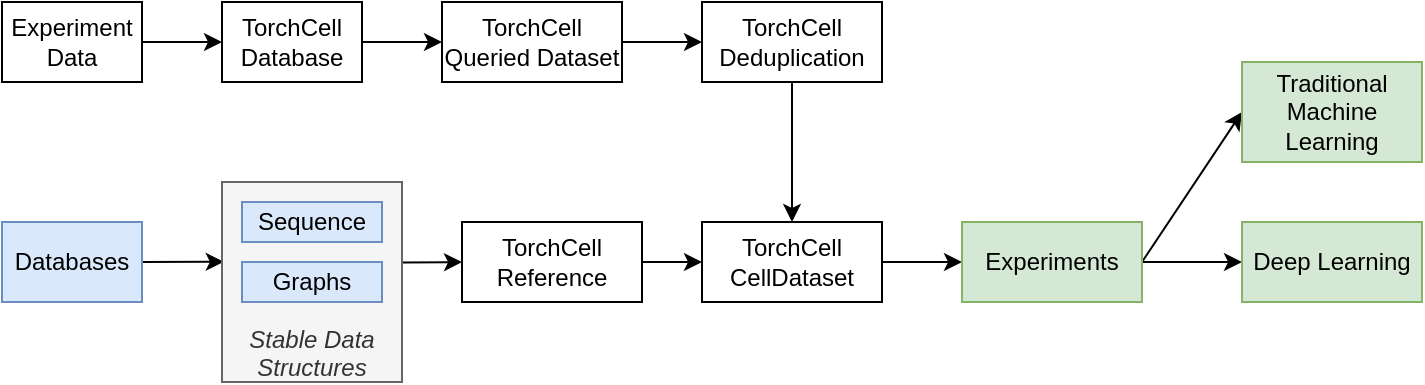 <mxfile>
    <diagram id="ZDfmBkPsv_1CzdqS26mG" name="Page-1">
        <mxGraphModel dx="951" dy="705" grid="0" gridSize="10" guides="1" tooltips="1" connect="1" arrows="1" fold="1" page="1" pageScale="1" pageWidth="850" pageHeight="1100" math="0" shadow="0">
            <root>
                <mxCell id="0"/>
                <mxCell id="1" parent="0"/>
                <mxCell id="8" style="edgeStyle=none;html=1;exitX=1;exitY=0.5;exitDx=0;exitDy=0;entryX=0;entryY=0.5;entryDx=0;entryDy=0;" edge="1" parent="1" source="2" target="3">
                    <mxGeometry relative="1" as="geometry"/>
                </mxCell>
                <mxCell id="2" value="Experiment&lt;br&gt;Data" style="rounded=0;whiteSpace=wrap;html=1;" vertex="1" parent="1">
                    <mxGeometry x="40" y="40" width="70" height="40" as="geometry"/>
                </mxCell>
                <mxCell id="9" style="edgeStyle=none;html=1;exitX=1;exitY=0.5;exitDx=0;exitDy=0;entryX=0;entryY=0.5;entryDx=0;entryDy=0;" edge="1" parent="1" source="3" target="4">
                    <mxGeometry relative="1" as="geometry"/>
                </mxCell>
                <mxCell id="3" value="TorchCell&lt;br&gt;Database" style="rounded=0;whiteSpace=wrap;html=1;" vertex="1" parent="1">
                    <mxGeometry x="150" y="40" width="70" height="40" as="geometry"/>
                </mxCell>
                <mxCell id="10" style="edgeStyle=none;html=1;exitX=1;exitY=0.5;exitDx=0;exitDy=0;entryX=0;entryY=0.5;entryDx=0;entryDy=0;" edge="1" parent="1" source="4" target="5">
                    <mxGeometry relative="1" as="geometry"/>
                </mxCell>
                <mxCell id="4" value="TorchCell Queried Dataset" style="rounded=0;whiteSpace=wrap;html=1;" vertex="1" parent="1">
                    <mxGeometry x="260" y="40" width="90" height="40" as="geometry"/>
                </mxCell>
                <mxCell id="19" style="edgeStyle=none;html=1;exitX=0.5;exitY=1;exitDx=0;exitDy=0;entryX=0.5;entryY=0;entryDx=0;entryDy=0;" edge="1" parent="1" source="5" target="17">
                    <mxGeometry relative="1" as="geometry"/>
                </mxCell>
                <mxCell id="5" value="TorchCell Deduplication" style="rounded=0;whiteSpace=wrap;html=1;" vertex="1" parent="1">
                    <mxGeometry x="390" y="40" width="90" height="40" as="geometry"/>
                </mxCell>
                <mxCell id="13" style="edgeStyle=none;html=1;exitX=1;exitY=0.5;exitDx=0;exitDy=0;entryX=0.01;entryY=0.399;entryDx=0;entryDy=0;entryPerimeter=0;" edge="1" parent="1" source="7" target="12">
                    <mxGeometry relative="1" as="geometry"/>
                </mxCell>
                <mxCell id="7" value="Databases" style="rounded=0;whiteSpace=wrap;html=1;fillColor=#dae8fc;strokeColor=#6c8ebf;" vertex="1" parent="1">
                    <mxGeometry x="40" y="150" width="70" height="40" as="geometry"/>
                </mxCell>
                <mxCell id="15" style="edgeStyle=none;html=1;entryX=0;entryY=0.5;entryDx=0;entryDy=0;exitX=1.004;exitY=0.403;exitDx=0;exitDy=0;exitPerimeter=0;" edge="1" parent="1" source="12" target="14">
                    <mxGeometry relative="1" as="geometry">
                        <mxPoint x="280" y="270" as="targetPoint"/>
                        <mxPoint x="239" y="170" as="sourcePoint"/>
                    </mxGeometry>
                </mxCell>
                <mxCell id="18" style="edgeStyle=none;html=1;exitX=1;exitY=0.5;exitDx=0;exitDy=0;entryX=0;entryY=0.5;entryDx=0;entryDy=0;" edge="1" parent="1" source="14" target="17">
                    <mxGeometry relative="1" as="geometry"/>
                </mxCell>
                <mxCell id="14" value="TorchCell Reference" style="rounded=0;whiteSpace=wrap;html=1;" vertex="1" parent="1">
                    <mxGeometry x="270" y="150" width="90" height="40" as="geometry"/>
                </mxCell>
                <mxCell id="16" value="" style="group" vertex="1" connectable="0" parent="1">
                    <mxGeometry x="150" y="130" width="90" height="100" as="geometry"/>
                </mxCell>
                <mxCell id="12" value="&lt;br&gt;&lt;br&gt;&lt;br&gt;&lt;br&gt;&lt;br&gt;&lt;i&gt;Stable Data Structures&lt;/i&gt;" style="rounded=0;whiteSpace=wrap;html=1;fillColor=#f5f5f5;fontColor=#333333;strokeColor=#666666;" vertex="1" parent="16">
                    <mxGeometry width="90" height="100" as="geometry"/>
                </mxCell>
                <mxCell id="6" value="Sequence" style="rounded=0;whiteSpace=wrap;html=1;fillColor=#dae8fc;strokeColor=#6c8ebf;" vertex="1" parent="16">
                    <mxGeometry x="10" y="10" width="70" height="20" as="geometry"/>
                </mxCell>
                <mxCell id="11" value="Graphs" style="rounded=0;whiteSpace=wrap;html=1;fillColor=#dae8fc;strokeColor=#6c8ebf;" vertex="1" parent="16">
                    <mxGeometry x="10" y="40" width="70" height="20" as="geometry"/>
                </mxCell>
                <mxCell id="22" style="edgeStyle=none;html=1;exitX=1;exitY=0.5;exitDx=0;exitDy=0;entryX=0;entryY=0.5;entryDx=0;entryDy=0;" edge="1" parent="1" source="17" target="21">
                    <mxGeometry relative="1" as="geometry"/>
                </mxCell>
                <mxCell id="17" value="TorchCell CellDataset" style="rounded=0;whiteSpace=wrap;html=1;" vertex="1" parent="1">
                    <mxGeometry x="390" y="150" width="90" height="40" as="geometry"/>
                </mxCell>
                <mxCell id="23" style="edgeStyle=none;html=1;exitX=1;exitY=0.5;exitDx=0;exitDy=0;entryX=0;entryY=0.5;entryDx=0;entryDy=0;" edge="1" parent="1" source="21" target="25">
                    <mxGeometry relative="1" as="geometry">
                        <mxPoint x="650" y="140" as="targetPoint"/>
                    </mxGeometry>
                </mxCell>
                <mxCell id="26" style="edgeStyle=none;html=1;exitX=1;exitY=0.5;exitDx=0;exitDy=0;entryX=0;entryY=0.5;entryDx=0;entryDy=0;" edge="1" parent="1" source="21" target="24">
                    <mxGeometry relative="1" as="geometry"/>
                </mxCell>
                <mxCell id="21" value="Experiments" style="rounded=0;whiteSpace=wrap;html=1;fillColor=#d5e8d4;strokeColor=#82b366;" vertex="1" parent="1">
                    <mxGeometry x="520" y="150" width="90" height="40" as="geometry"/>
                </mxCell>
                <mxCell id="24" value="Deep Learning" style="rounded=0;whiteSpace=wrap;html=1;fillColor=#d5e8d4;strokeColor=#82b366;" vertex="1" parent="1">
                    <mxGeometry x="660" y="150" width="90" height="40" as="geometry"/>
                </mxCell>
                <mxCell id="25" value="Traditional Machine Learning" style="rounded=0;whiteSpace=wrap;html=1;fillColor=#d5e8d4;strokeColor=#82b366;" vertex="1" parent="1">
                    <mxGeometry x="660" y="70" width="90" height="50" as="geometry"/>
                </mxCell>
            </root>
        </mxGraphModel>
    </diagram>
</mxfile>